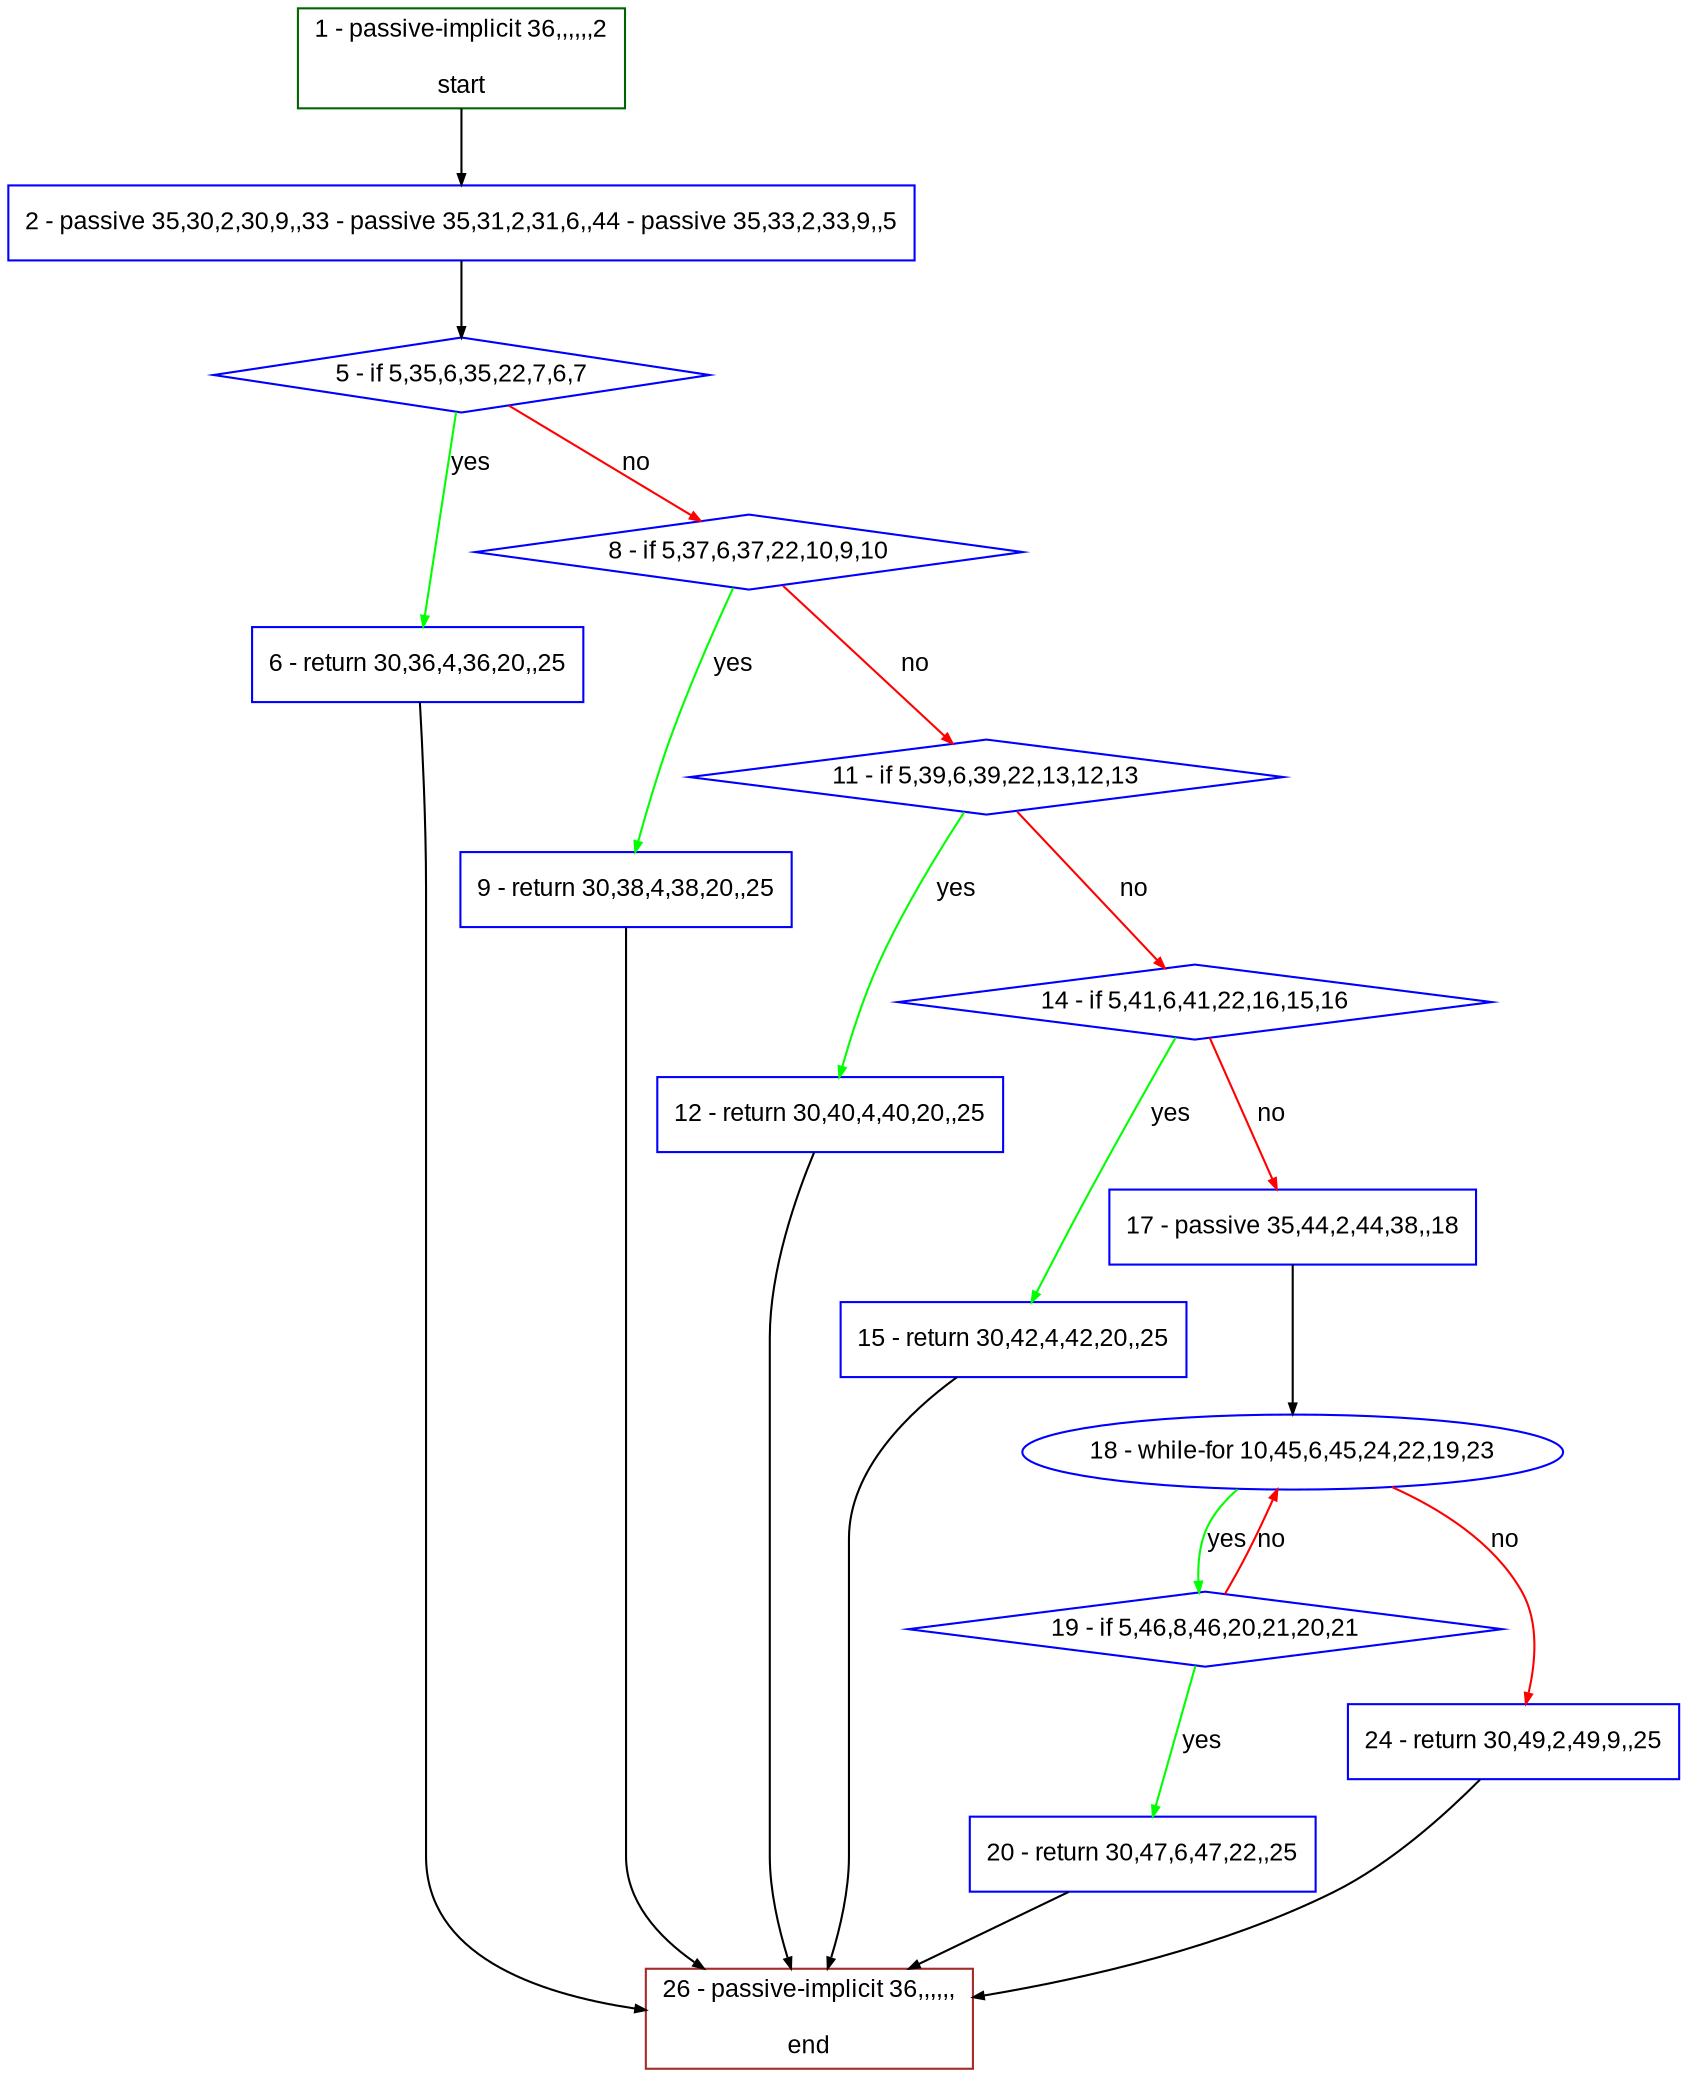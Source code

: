digraph "" {
  graph [bgcolor="white", fillcolor="#FFFFCC", pack="true", packmode="clust", fontname="Arial", label="", fontsize="12", compound="true", style="rounded,filled"];
  node [node_initialized="no", fillcolor="white", fontname="Arial", label="", color="grey", fontsize="12", fixedsize="false", compound="true", shape="rectangle", style="filled"];
  edge [arrowtail="none", lhead="", fontcolor="black", fontname="Arial", label="", color="black", fontsize="12", arrowhead="normal", arrowsize="0.5", compound="true", ltail="", dir="forward"];
  __N1 [fillcolor="#ffffff", label="2 - passive 35,30,2,30,9,,33 - passive 35,31,2,31,6,,44 - passive 35,33,2,33,9,,5", color="#0000ff", shape="box", style="filled"];
  __N2 [fillcolor="#ffffff", label="1 - passive-implicit 36,,,,,,2\n\nstart", color="#006400", shape="box", style="filled"];
  __N3 [fillcolor="#ffffff", label="5 - if 5,35,6,35,22,7,6,7", color="#0000ff", shape="diamond", style="filled"];
  __N4 [fillcolor="#ffffff", label="6 - return 30,36,4,36,20,,25", color="#0000ff", shape="box", style="filled"];
  __N5 [fillcolor="#ffffff", label="8 - if 5,37,6,37,22,10,9,10", color="#0000ff", shape="diamond", style="filled"];
  __N6 [fillcolor="#ffffff", label="26 - passive-implicit 36,,,,,,\n\nend", color="#a52a2a", shape="box", style="filled"];
  __N7 [fillcolor="#ffffff", label="9 - return 30,38,4,38,20,,25", color="#0000ff", shape="box", style="filled"];
  __N8 [fillcolor="#ffffff", label="11 - if 5,39,6,39,22,13,12,13", color="#0000ff", shape="diamond", style="filled"];
  __N9 [fillcolor="#ffffff", label="12 - return 30,40,4,40,20,,25", color="#0000ff", shape="box", style="filled"];
  __N10 [fillcolor="#ffffff", label="14 - if 5,41,6,41,22,16,15,16", color="#0000ff", shape="diamond", style="filled"];
  __N11 [fillcolor="#ffffff", label="15 - return 30,42,4,42,20,,25", color="#0000ff", shape="box", style="filled"];
  __N12 [fillcolor="#ffffff", label="17 - passive 35,44,2,44,38,,18", color="#0000ff", shape="box", style="filled"];
  __N13 [fillcolor="#ffffff", label="18 - while-for 10,45,6,45,24,22,19,23", color="#0000ff", shape="oval", style="filled"];
  __N14 [fillcolor="#ffffff", label="19 - if 5,46,8,46,20,21,20,21", color="#0000ff", shape="diamond", style="filled"];
  __N15 [fillcolor="#ffffff", label="24 - return 30,49,2,49,9,,25", color="#0000ff", shape="box", style="filled"];
  __N16 [fillcolor="#ffffff", label="20 - return 30,47,6,47,22,,25", color="#0000ff", shape="box", style="filled"];
  __N2 -> __N1 [arrowtail="none", color="#000000", label="", arrowhead="normal", dir="forward"];
  __N1 -> __N3 [arrowtail="none", color="#000000", label="", arrowhead="normal", dir="forward"];
  __N3 -> __N4 [arrowtail="none", color="#00ff00", label="yes", arrowhead="normal", dir="forward"];
  __N3 -> __N5 [arrowtail="none", color="#ff0000", label="no", arrowhead="normal", dir="forward"];
  __N4 -> __N6 [arrowtail="none", color="#000000", label="", arrowhead="normal", dir="forward"];
  __N5 -> __N7 [arrowtail="none", color="#00ff00", label="yes", arrowhead="normal", dir="forward"];
  __N5 -> __N8 [arrowtail="none", color="#ff0000", label="no", arrowhead="normal", dir="forward"];
  __N7 -> __N6 [arrowtail="none", color="#000000", label="", arrowhead="normal", dir="forward"];
  __N8 -> __N9 [arrowtail="none", color="#00ff00", label="yes", arrowhead="normal", dir="forward"];
  __N8 -> __N10 [arrowtail="none", color="#ff0000", label="no", arrowhead="normal", dir="forward"];
  __N9 -> __N6 [arrowtail="none", color="#000000", label="", arrowhead="normal", dir="forward"];
  __N10 -> __N11 [arrowtail="none", color="#00ff00", label="yes", arrowhead="normal", dir="forward"];
  __N10 -> __N12 [arrowtail="none", color="#ff0000", label="no", arrowhead="normal", dir="forward"];
  __N11 -> __N6 [arrowtail="none", color="#000000", label="", arrowhead="normal", dir="forward"];
  __N12 -> __N13 [arrowtail="none", color="#000000", label="", arrowhead="normal", dir="forward"];
  __N13 -> __N14 [arrowtail="none", color="#00ff00", label="yes", arrowhead="normal", dir="forward"];
  __N14 -> __N13 [arrowtail="none", color="#ff0000", label="no", arrowhead="normal", dir="forward"];
  __N13 -> __N15 [arrowtail="none", color="#ff0000", label="no", arrowhead="normal", dir="forward"];
  __N14 -> __N16 [arrowtail="none", color="#00ff00", label="yes", arrowhead="normal", dir="forward"];
  __N16 -> __N6 [arrowtail="none", color="#000000", label="", arrowhead="normal", dir="forward"];
  __N15 -> __N6 [arrowtail="none", color="#000000", label="", arrowhead="normal", dir="forward"];
}
